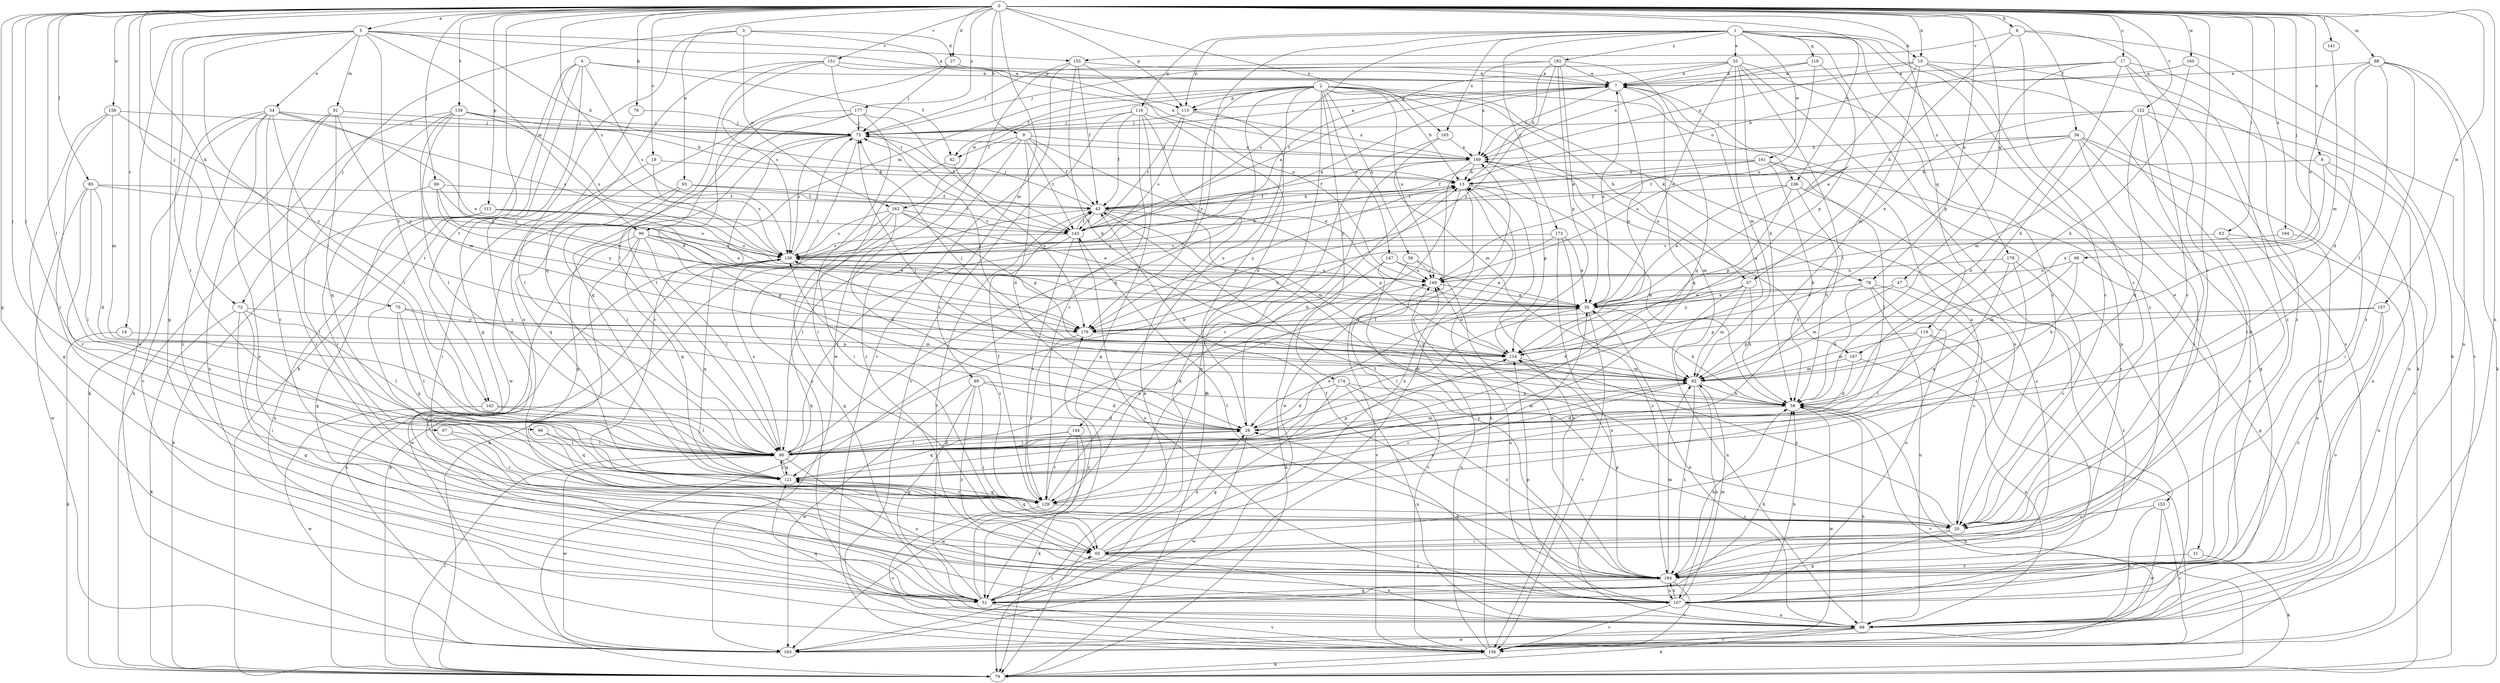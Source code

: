 strict digraph  {
0;
1;
2;
3;
4;
5;
6;
7;
8;
9;
10;
13;
14;
17;
19;
20;
27;
28;
31;
33;
34;
35;
36;
42;
43;
47;
51;
56;
57;
58;
63;
65;
66;
67;
68;
69;
72;
73;
75;
76;
78;
79;
85;
86;
88;
89;
90;
91;
92;
93;
99;
106;
107;
111;
113;
114;
116;
118;
119;
121;
129;
136;
139;
141;
142;
143;
144;
147;
149;
151;
152;
153;
155;
156;
157;
158;
160;
161;
162;
163;
164;
165;
167;
169;
173;
174;
176;
177;
178;
182;
184;
0 -> 5  [label=a];
0 -> 6  [label=a];
0 -> 8  [label=b];
0 -> 9  [label=b];
0 -> 10  [label=b];
0 -> 14  [label=c];
0 -> 17  [label=c];
0 -> 19  [label=c];
0 -> 20  [label=c];
0 -> 27  [label=d];
0 -> 36  [label=f];
0 -> 47  [label=g];
0 -> 51  [label=g];
0 -> 63  [label=i];
0 -> 66  [label=j];
0 -> 67  [label=j];
0 -> 68  [label=j];
0 -> 69  [label=j];
0 -> 72  [label=j];
0 -> 75  [label=k];
0 -> 76  [label=k];
0 -> 78  [label=k];
0 -> 85  [label=l];
0 -> 86  [label=l];
0 -> 88  [label=m];
0 -> 89  [label=m];
0 -> 93  [label=n];
0 -> 99  [label=n];
0 -> 106  [label=o];
0 -> 111  [label=p];
0 -> 113  [label=p];
0 -> 129  [label=r];
0 -> 136  [label=s];
0 -> 139  [label=t];
0 -> 141  [label=t];
0 -> 151  [label=v];
0 -> 152  [label=v];
0 -> 157  [label=w];
0 -> 158  [label=w];
0 -> 160  [label=w];
0 -> 164  [label=x];
0 -> 165  [label=x];
0 -> 177  [label=z];
0 -> 178  [label=z];
1 -> 10  [label=b];
1 -> 31  [label=e];
1 -> 33  [label=e];
1 -> 86  [label=l];
1 -> 113  [label=p];
1 -> 116  [label=q];
1 -> 118  [label=q];
1 -> 119  [label=q];
1 -> 136  [label=s];
1 -> 153  [label=v];
1 -> 161  [label=w];
1 -> 165  [label=x];
1 -> 173  [label=y];
1 -> 182  [label=z];
1 -> 184  [label=z];
2 -> 13  [label=b];
2 -> 42  [label=f];
2 -> 56  [label=h];
2 -> 57  [label=h];
2 -> 78  [label=k];
2 -> 79  [label=k];
2 -> 90  [label=m];
2 -> 106  [label=o];
2 -> 113  [label=p];
2 -> 121  [label=q];
2 -> 144  [label=u];
2 -> 147  [label=u];
2 -> 149  [label=u];
2 -> 162  [label=w];
2 -> 167  [label=x];
2 -> 174  [label=y];
2 -> 176  [label=y];
3 -> 27  [label=d];
3 -> 72  [label=j];
3 -> 107  [label=o];
3 -> 113  [label=p];
3 -> 162  [label=w];
4 -> 7  [label=a];
4 -> 42  [label=f];
4 -> 51  [label=g];
4 -> 79  [label=k];
4 -> 107  [label=o];
4 -> 136  [label=s];
4 -> 142  [label=t];
5 -> 7  [label=a];
5 -> 13  [label=b];
5 -> 34  [label=e];
5 -> 51  [label=g];
5 -> 86  [label=l];
5 -> 90  [label=m];
5 -> 91  [label=m];
5 -> 129  [label=r];
5 -> 142  [label=t];
5 -> 155  [label=v];
5 -> 163  [label=w];
6 -> 13  [label=b];
6 -> 65  [label=i];
6 -> 107  [label=o];
6 -> 167  [label=x];
7 -> 113  [label=p];
7 -> 114  [label=p];
7 -> 121  [label=q];
7 -> 169  [label=x];
8 -> 20  [label=c];
8 -> 57  [label=h];
8 -> 79  [label=k];
8 -> 155  [label=v];
8 -> 156  [label=v];
9 -> 28  [label=d];
9 -> 35  [label=e];
9 -> 42  [label=f];
9 -> 43  [label=f];
9 -> 79  [label=k];
9 -> 143  [label=t];
9 -> 169  [label=x];
9 -> 184  [label=z];
10 -> 7  [label=a];
10 -> 20  [label=c];
10 -> 35  [label=e];
10 -> 79  [label=k];
10 -> 92  [label=m];
10 -> 107  [label=o];
10 -> 169  [label=x];
13 -> 43  [label=f];
13 -> 58  [label=h];
13 -> 86  [label=l];
13 -> 129  [label=r];
13 -> 156  [label=v];
13 -> 176  [label=y];
14 -> 79  [label=k];
14 -> 114  [label=p];
17 -> 7  [label=a];
17 -> 13  [label=b];
17 -> 20  [label=c];
17 -> 58  [label=h];
17 -> 114  [label=p];
17 -> 156  [label=v];
17 -> 184  [label=z];
19 -> 13  [label=b];
19 -> 65  [label=i];
19 -> 136  [label=s];
20 -> 43  [label=f];
20 -> 51  [label=g];
20 -> 65  [label=i];
20 -> 114  [label=p];
20 -> 121  [label=q];
20 -> 136  [label=s];
20 -> 169  [label=x];
27 -> 7  [label=a];
27 -> 28  [label=d];
27 -> 73  [label=j];
28 -> 7  [label=a];
28 -> 13  [label=b];
28 -> 86  [label=l];
28 -> 92  [label=m];
28 -> 163  [label=w];
31 -> 79  [label=k];
31 -> 184  [label=z];
33 -> 7  [label=a];
33 -> 20  [label=c];
33 -> 35  [label=e];
33 -> 58  [label=h];
33 -> 73  [label=j];
33 -> 86  [label=l];
33 -> 92  [label=m];
33 -> 99  [label=n];
33 -> 143  [label=t];
34 -> 20  [label=c];
34 -> 35  [label=e];
34 -> 73  [label=j];
34 -> 79  [label=k];
34 -> 86  [label=l];
34 -> 107  [label=o];
34 -> 136  [label=s];
34 -> 156  [label=v];
34 -> 184  [label=z];
35 -> 7  [label=a];
35 -> 58  [label=h];
35 -> 86  [label=l];
35 -> 156  [label=v];
35 -> 176  [label=y];
36 -> 51  [label=g];
36 -> 58  [label=h];
36 -> 65  [label=i];
36 -> 99  [label=n];
36 -> 143  [label=t];
36 -> 149  [label=u];
36 -> 156  [label=v];
36 -> 169  [label=x];
42 -> 65  [label=i];
42 -> 176  [label=y];
43 -> 13  [label=b];
43 -> 20  [label=c];
43 -> 73  [label=j];
43 -> 86  [label=l];
43 -> 92  [label=m];
43 -> 114  [label=p];
43 -> 143  [label=t];
47 -> 35  [label=e];
47 -> 92  [label=m];
47 -> 184  [label=z];
51 -> 35  [label=e];
51 -> 43  [label=f];
51 -> 58  [label=h];
51 -> 65  [label=i];
51 -> 156  [label=v];
51 -> 169  [label=x];
51 -> 176  [label=y];
56 -> 149  [label=u];
56 -> 156  [label=v];
56 -> 184  [label=z];
57 -> 28  [label=d];
57 -> 35  [label=e];
57 -> 58  [label=h];
57 -> 92  [label=m];
57 -> 99  [label=n];
58 -> 28  [label=d];
58 -> 73  [label=j];
58 -> 156  [label=v];
58 -> 163  [label=w];
63 -> 20  [label=c];
63 -> 99  [label=n];
63 -> 136  [label=s];
65 -> 7  [label=a];
65 -> 13  [label=b];
65 -> 28  [label=d];
65 -> 99  [label=n];
65 -> 184  [label=z];
66 -> 86  [label=l];
66 -> 121  [label=q];
67 -> 86  [label=l];
67 -> 129  [label=r];
68 -> 51  [label=g];
68 -> 58  [label=h];
68 -> 92  [label=m];
68 -> 149  [label=u];
69 -> 35  [label=e];
69 -> 43  [label=f];
69 -> 129  [label=r];
69 -> 149  [label=u];
69 -> 176  [label=y];
72 -> 51  [label=g];
72 -> 65  [label=i];
72 -> 79  [label=k];
72 -> 86  [label=l];
72 -> 176  [label=y];
73 -> 7  [label=a];
73 -> 51  [label=g];
73 -> 99  [label=n];
73 -> 129  [label=r];
73 -> 136  [label=s];
73 -> 169  [label=x];
75 -> 86  [label=l];
75 -> 92  [label=m];
75 -> 121  [label=q];
75 -> 176  [label=y];
76 -> 73  [label=j];
76 -> 86  [label=l];
78 -> 20  [label=c];
78 -> 35  [label=e];
78 -> 58  [label=h];
78 -> 99  [label=n];
78 -> 107  [label=o];
78 -> 176  [label=y];
79 -> 58  [label=h];
79 -> 86  [label=l];
79 -> 136  [label=s];
85 -> 28  [label=d];
85 -> 43  [label=f];
85 -> 86  [label=l];
85 -> 129  [label=r];
85 -> 136  [label=s];
85 -> 163  [label=w];
86 -> 13  [label=b];
86 -> 28  [label=d];
86 -> 35  [label=e];
86 -> 92  [label=m];
86 -> 107  [label=o];
86 -> 121  [label=q];
86 -> 136  [label=s];
86 -> 163  [label=w];
88 -> 7  [label=a];
88 -> 28  [label=d];
88 -> 79  [label=k];
88 -> 86  [label=l];
88 -> 99  [label=n];
88 -> 149  [label=u];
88 -> 184  [label=z];
89 -> 28  [label=d];
89 -> 51  [label=g];
89 -> 58  [label=h];
89 -> 65  [label=i];
89 -> 163  [label=w];
89 -> 184  [label=z];
90 -> 35  [label=e];
90 -> 65  [label=i];
90 -> 86  [label=l];
90 -> 114  [label=p];
90 -> 121  [label=q];
90 -> 136  [label=s];
90 -> 163  [label=w];
91 -> 73  [label=j];
91 -> 99  [label=n];
91 -> 121  [label=q];
91 -> 176  [label=y];
91 -> 184  [label=z];
92 -> 58  [label=h];
92 -> 73  [label=j];
92 -> 107  [label=o];
92 -> 129  [label=r];
92 -> 184  [label=z];
93 -> 43  [label=f];
93 -> 86  [label=l];
93 -> 121  [label=q];
93 -> 143  [label=t];
99 -> 35  [label=e];
99 -> 58  [label=h];
99 -> 79  [label=k];
99 -> 121  [label=q];
99 -> 156  [label=v];
99 -> 163  [label=w];
106 -> 35  [label=e];
106 -> 43  [label=f];
106 -> 58  [label=h];
106 -> 114  [label=p];
106 -> 184  [label=z];
107 -> 28  [label=d];
107 -> 58  [label=h];
107 -> 92  [label=m];
107 -> 99  [label=n];
107 -> 114  [label=p];
107 -> 149  [label=u];
107 -> 156  [label=v];
107 -> 184  [label=z];
111 -> 35  [label=e];
111 -> 51  [label=g];
111 -> 79  [label=k];
111 -> 99  [label=n];
111 -> 143  [label=t];
111 -> 149  [label=u];
113 -> 73  [label=j];
113 -> 79  [label=k];
113 -> 136  [label=s];
113 -> 143  [label=t];
113 -> 169  [label=x];
114 -> 73  [label=j];
114 -> 92  [label=m];
114 -> 136  [label=s];
114 -> 149  [label=u];
116 -> 28  [label=d];
116 -> 43  [label=f];
116 -> 51  [label=g];
116 -> 73  [label=j];
116 -> 79  [label=k];
116 -> 129  [label=r];
116 -> 156  [label=v];
118 -> 7  [label=a];
118 -> 114  [label=p];
118 -> 149  [label=u];
118 -> 169  [label=x];
119 -> 86  [label=l];
119 -> 92  [label=m];
119 -> 107  [label=o];
119 -> 114  [label=p];
119 -> 163  [label=w];
121 -> 86  [label=l];
121 -> 114  [label=p];
121 -> 129  [label=r];
129 -> 20  [label=c];
129 -> 43  [label=f];
129 -> 121  [label=q];
129 -> 149  [label=u];
129 -> 156  [label=v];
136 -> 7  [label=a];
136 -> 13  [label=b];
136 -> 73  [label=j];
136 -> 79  [label=k];
136 -> 121  [label=q];
136 -> 149  [label=u];
139 -> 13  [label=b];
139 -> 65  [label=i];
139 -> 73  [label=j];
139 -> 79  [label=k];
139 -> 86  [label=l];
139 -> 92  [label=m];
139 -> 136  [label=s];
139 -> 176  [label=y];
141 -> 92  [label=m];
142 -> 28  [label=d];
142 -> 86  [label=l];
142 -> 163  [label=w];
143 -> 7  [label=a];
143 -> 43  [label=f];
143 -> 86  [label=l];
143 -> 107  [label=o];
143 -> 129  [label=r];
143 -> 136  [label=s];
144 -> 79  [label=k];
144 -> 86  [label=l];
144 -> 121  [label=q];
144 -> 129  [label=r];
144 -> 163  [label=w];
147 -> 35  [label=e];
147 -> 79  [label=k];
147 -> 149  [label=u];
147 -> 184  [label=z];
149 -> 35  [label=e];
149 -> 136  [label=s];
149 -> 156  [label=v];
151 -> 7  [label=a];
151 -> 86  [label=l];
151 -> 121  [label=q];
151 -> 136  [label=s];
151 -> 143  [label=t];
151 -> 169  [label=x];
152 -> 20  [label=c];
152 -> 35  [label=e];
152 -> 65  [label=i];
152 -> 73  [label=j];
152 -> 92  [label=m];
152 -> 99  [label=n];
152 -> 121  [label=q];
153 -> 20  [label=c];
153 -> 99  [label=n];
153 -> 156  [label=v];
153 -> 163  [label=w];
155 -> 7  [label=a];
155 -> 43  [label=f];
155 -> 58  [label=h];
155 -> 149  [label=u];
155 -> 156  [label=v];
155 -> 163  [label=w];
156 -> 13  [label=b];
156 -> 79  [label=k];
156 -> 149  [label=u];
157 -> 107  [label=o];
157 -> 114  [label=p];
157 -> 176  [label=y];
157 -> 184  [label=z];
158 -> 51  [label=g];
158 -> 73  [label=j];
158 -> 92  [label=m];
158 -> 129  [label=r];
158 -> 176  [label=y];
160 -> 7  [label=a];
160 -> 58  [label=h];
160 -> 184  [label=z];
161 -> 13  [label=b];
161 -> 43  [label=f];
161 -> 58  [label=h];
161 -> 86  [label=l];
161 -> 143  [label=t];
161 -> 184  [label=z];
162 -> 28  [label=d];
162 -> 35  [label=e];
162 -> 51  [label=g];
162 -> 79  [label=k];
162 -> 114  [label=p];
162 -> 136  [label=s];
162 -> 143  [label=t];
164 -> 107  [label=o];
164 -> 136  [label=s];
165 -> 51  [label=g];
165 -> 92  [label=m];
165 -> 169  [label=x];
167 -> 28  [label=d];
167 -> 92  [label=m];
167 -> 99  [label=n];
169 -> 13  [label=b];
169 -> 43  [label=f];
169 -> 92  [label=m];
169 -> 114  [label=p];
169 -> 129  [label=r];
169 -> 163  [label=w];
173 -> 35  [label=e];
173 -> 99  [label=n];
173 -> 136  [label=s];
173 -> 176  [label=y];
173 -> 184  [label=z];
174 -> 28  [label=d];
174 -> 51  [label=g];
174 -> 58  [label=h];
174 -> 99  [label=n];
174 -> 184  [label=z];
176 -> 114  [label=p];
176 -> 129  [label=r];
177 -> 65  [label=i];
177 -> 73  [label=j];
177 -> 86  [label=l];
177 -> 121  [label=q];
177 -> 143  [label=t];
177 -> 163  [label=w];
178 -> 20  [label=c];
178 -> 121  [label=q];
178 -> 129  [label=r];
178 -> 149  [label=u];
182 -> 7  [label=a];
182 -> 13  [label=b];
182 -> 35  [label=e];
182 -> 73  [label=j];
182 -> 114  [label=p];
182 -> 121  [label=q];
182 -> 169  [label=x];
182 -> 176  [label=y];
184 -> 43  [label=f];
184 -> 51  [label=g];
184 -> 58  [label=h];
184 -> 92  [label=m];
184 -> 107  [label=o];
184 -> 114  [label=p];
184 -> 143  [label=t];
184 -> 156  [label=v];
}
